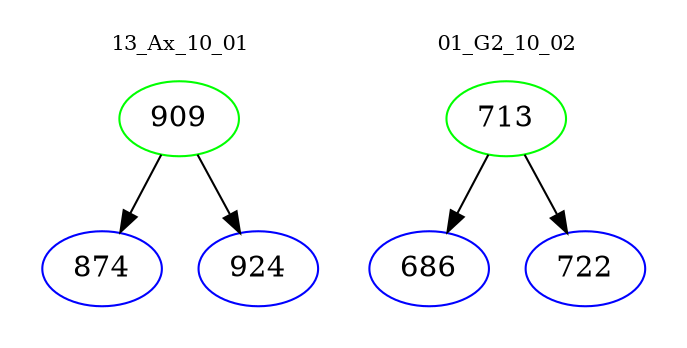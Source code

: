 digraph{
subgraph cluster_0 {
color = white
label = "13_Ax_10_01";
fontsize=10;
T0_909 [label="909", color="green"]
T0_909 -> T0_874 [color="black"]
T0_874 [label="874", color="blue"]
T0_909 -> T0_924 [color="black"]
T0_924 [label="924", color="blue"]
}
subgraph cluster_1 {
color = white
label = "01_G2_10_02";
fontsize=10;
T1_713 [label="713", color="green"]
T1_713 -> T1_686 [color="black"]
T1_686 [label="686", color="blue"]
T1_713 -> T1_722 [color="black"]
T1_722 [label="722", color="blue"]
}
}
